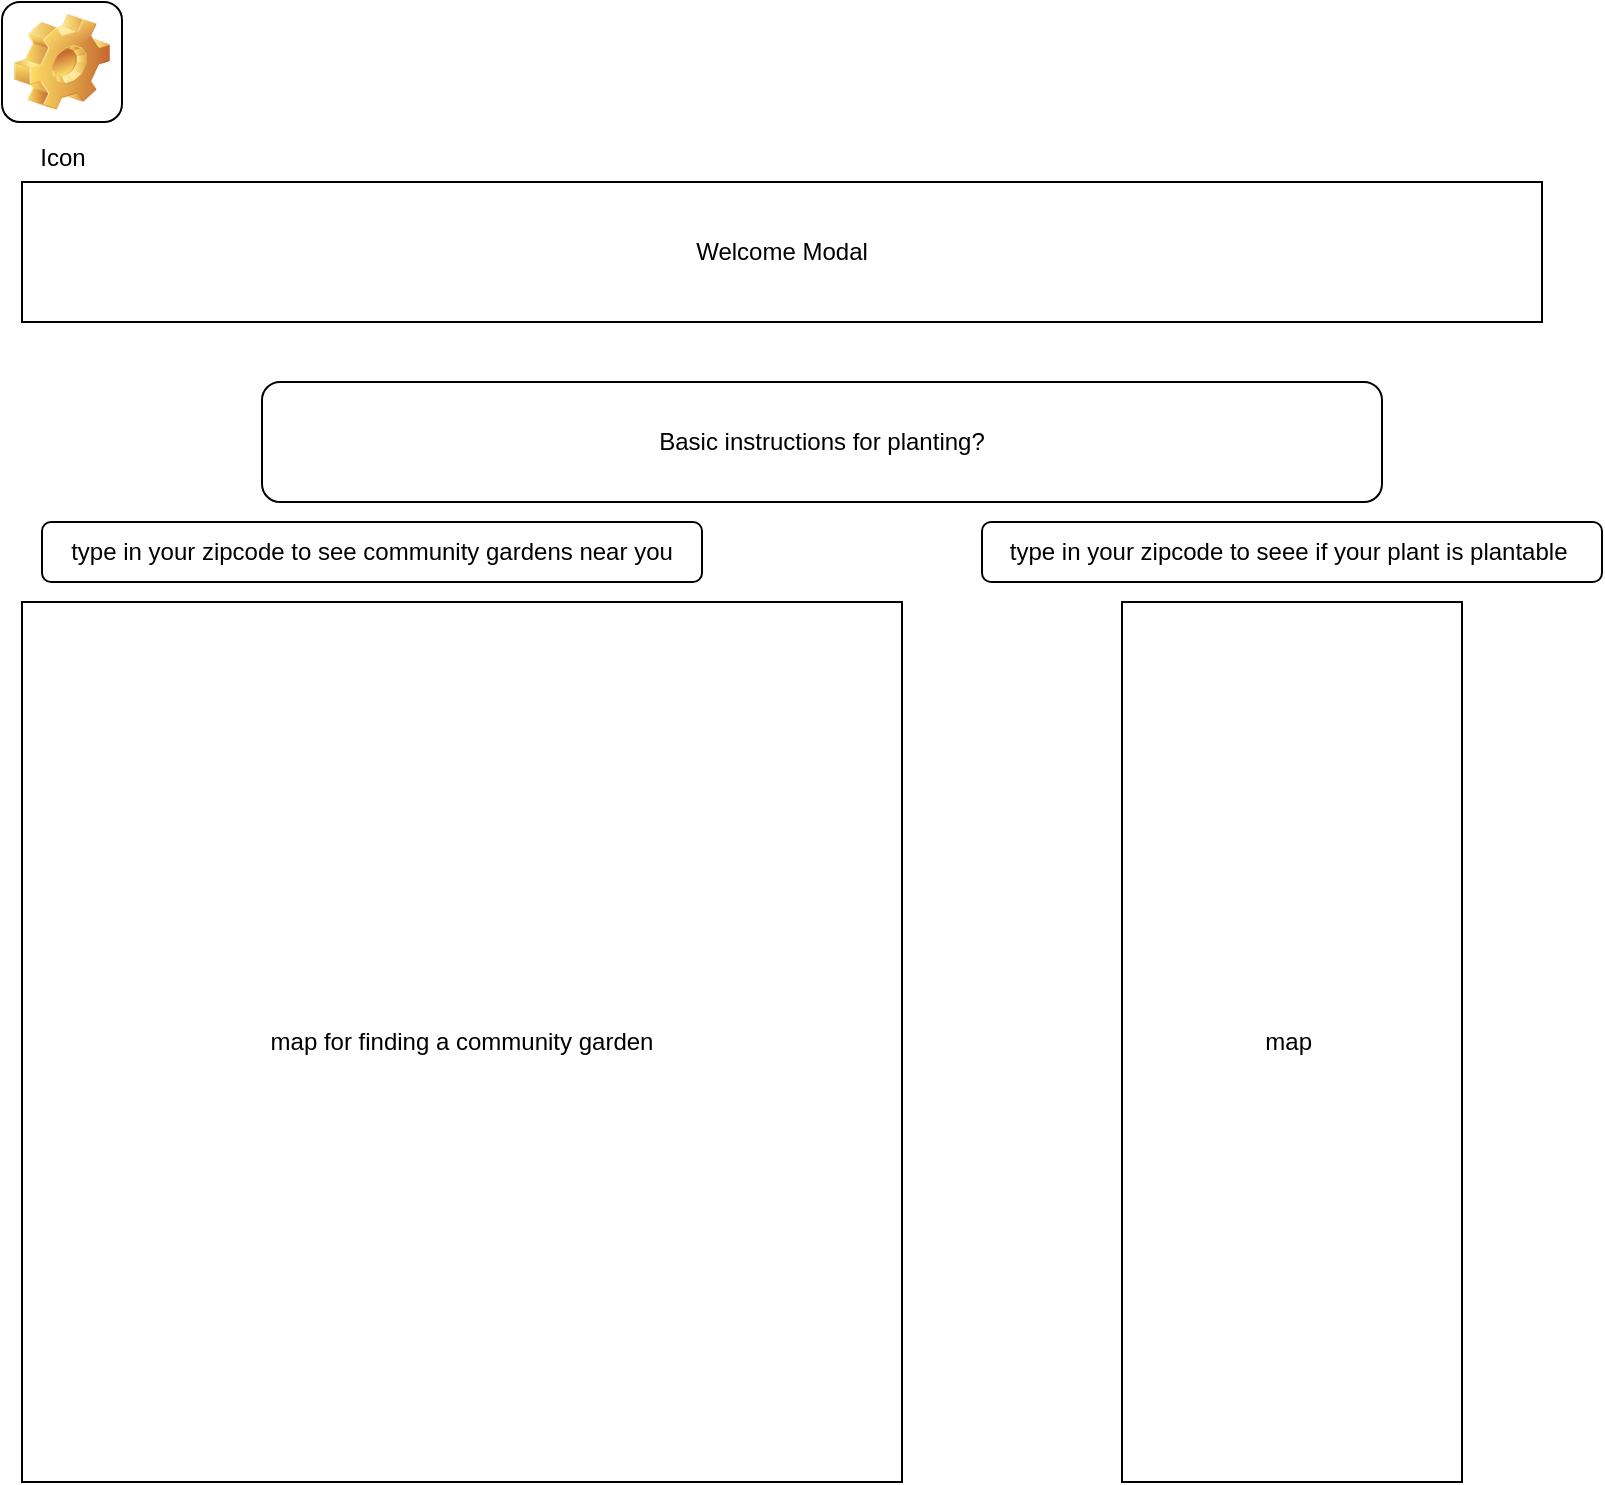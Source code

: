 <mxfile>
    <diagram id="tbhy92U_w4_0q3rcXjtL" name="Page-1">
        <mxGraphModel dx="666" dy="710" grid="1" gridSize="10" guides="1" tooltips="1" connect="1" arrows="1" fold="1" page="1" pageScale="1" pageWidth="850" pageHeight="1100" math="0" shadow="0">
            <root>
                <mxCell id="0"/>
                <mxCell id="1" parent="0"/>
                <mxCell id="2" value="Welcome Modal" style="rounded=0;whiteSpace=wrap;html=1;" vertex="1" parent="1">
                    <mxGeometry x="40" y="120" width="760" height="70" as="geometry"/>
                </mxCell>
                <mxCell id="3" value="Icon" style="icon;html=1;image=img/clipart/Gear_128x128.png" vertex="1" parent="1">
                    <mxGeometry x="30" y="30" width="60" height="60" as="geometry"/>
                </mxCell>
                <mxCell id="7" value="map&amp;nbsp;" style="rounded=0;whiteSpace=wrap;html=1;direction=south;" vertex="1" parent="1">
                    <mxGeometry x="590" y="330" width="170" height="440" as="geometry"/>
                </mxCell>
                <mxCell id="9" value="map for finding a community garden" style="whiteSpace=wrap;html=1;aspect=fixed;" vertex="1" parent="1">
                    <mxGeometry x="40" y="330" width="440" height="440" as="geometry"/>
                </mxCell>
                <mxCell id="10" value="Basic instructions for planting?" style="rounded=1;whiteSpace=wrap;html=1;" vertex="1" parent="1">
                    <mxGeometry x="160" y="220" width="560" height="60" as="geometry"/>
                </mxCell>
                <mxCell id="11" value="type in your zipcode to see community gardens near you" style="rounded=1;whiteSpace=wrap;html=1;" vertex="1" parent="1">
                    <mxGeometry x="50" y="290" width="330" height="30" as="geometry"/>
                </mxCell>
                <mxCell id="12" value="type in your zipcode to seee if your plant is plantable&amp;nbsp;" style="rounded=1;whiteSpace=wrap;html=1;" vertex="1" parent="1">
                    <mxGeometry x="520" y="290" width="310" height="30" as="geometry"/>
                </mxCell>
            </root>
        </mxGraphModel>
    </diagram>
</mxfile>